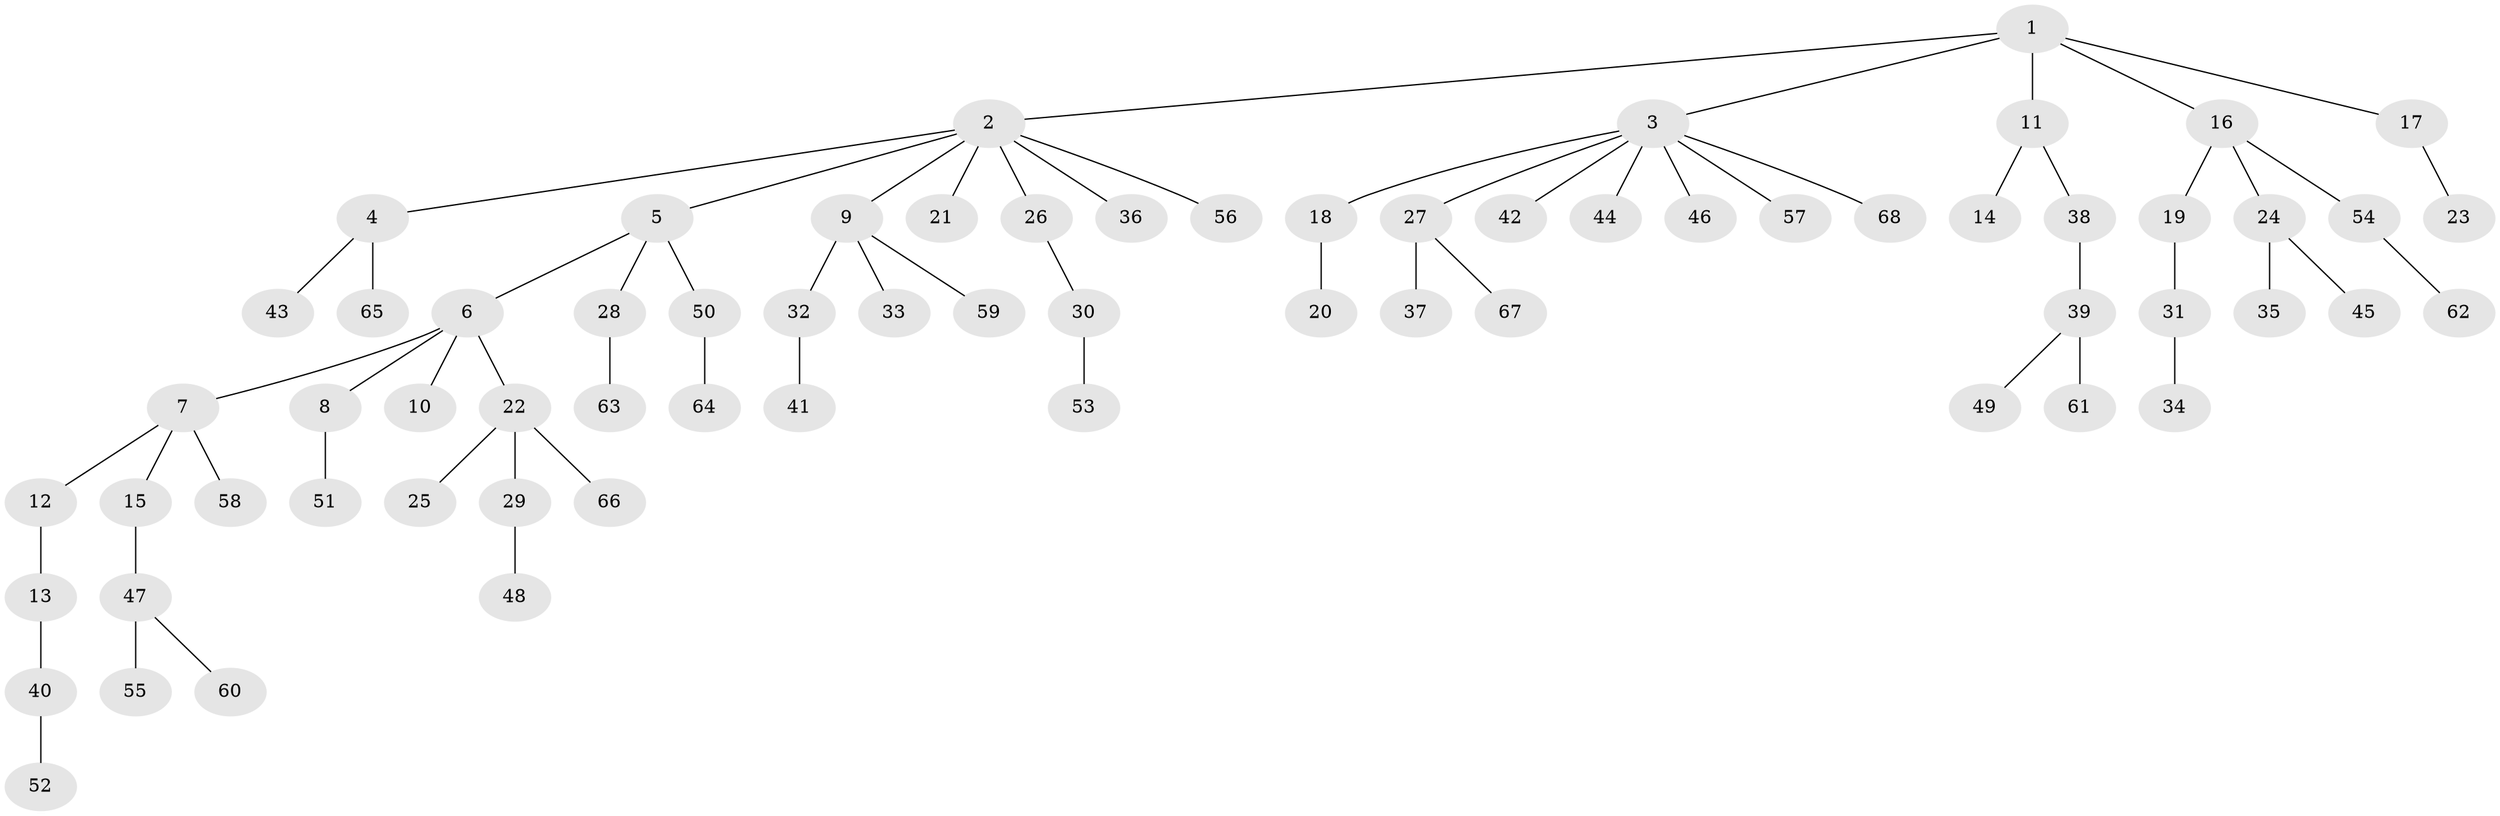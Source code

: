 // coarse degree distribution, {4: 0.0625, 2: 0.2708333333333333, 5: 0.020833333333333332, 1: 0.5208333333333334, 3: 0.08333333333333333, 7: 0.041666666666666664}
// Generated by graph-tools (version 1.1) at 2025/37/03/04/25 23:37:30]
// undirected, 68 vertices, 67 edges
graph export_dot {
  node [color=gray90,style=filled];
  1;
  2;
  3;
  4;
  5;
  6;
  7;
  8;
  9;
  10;
  11;
  12;
  13;
  14;
  15;
  16;
  17;
  18;
  19;
  20;
  21;
  22;
  23;
  24;
  25;
  26;
  27;
  28;
  29;
  30;
  31;
  32;
  33;
  34;
  35;
  36;
  37;
  38;
  39;
  40;
  41;
  42;
  43;
  44;
  45;
  46;
  47;
  48;
  49;
  50;
  51;
  52;
  53;
  54;
  55;
  56;
  57;
  58;
  59;
  60;
  61;
  62;
  63;
  64;
  65;
  66;
  67;
  68;
  1 -- 2;
  1 -- 3;
  1 -- 11;
  1 -- 16;
  1 -- 17;
  2 -- 4;
  2 -- 5;
  2 -- 9;
  2 -- 21;
  2 -- 26;
  2 -- 36;
  2 -- 56;
  3 -- 18;
  3 -- 27;
  3 -- 42;
  3 -- 44;
  3 -- 46;
  3 -- 57;
  3 -- 68;
  4 -- 43;
  4 -- 65;
  5 -- 6;
  5 -- 28;
  5 -- 50;
  6 -- 7;
  6 -- 8;
  6 -- 10;
  6 -- 22;
  7 -- 12;
  7 -- 15;
  7 -- 58;
  8 -- 51;
  9 -- 32;
  9 -- 33;
  9 -- 59;
  11 -- 14;
  11 -- 38;
  12 -- 13;
  13 -- 40;
  15 -- 47;
  16 -- 19;
  16 -- 24;
  16 -- 54;
  17 -- 23;
  18 -- 20;
  19 -- 31;
  22 -- 25;
  22 -- 29;
  22 -- 66;
  24 -- 35;
  24 -- 45;
  26 -- 30;
  27 -- 37;
  27 -- 67;
  28 -- 63;
  29 -- 48;
  30 -- 53;
  31 -- 34;
  32 -- 41;
  38 -- 39;
  39 -- 49;
  39 -- 61;
  40 -- 52;
  47 -- 55;
  47 -- 60;
  50 -- 64;
  54 -- 62;
}
